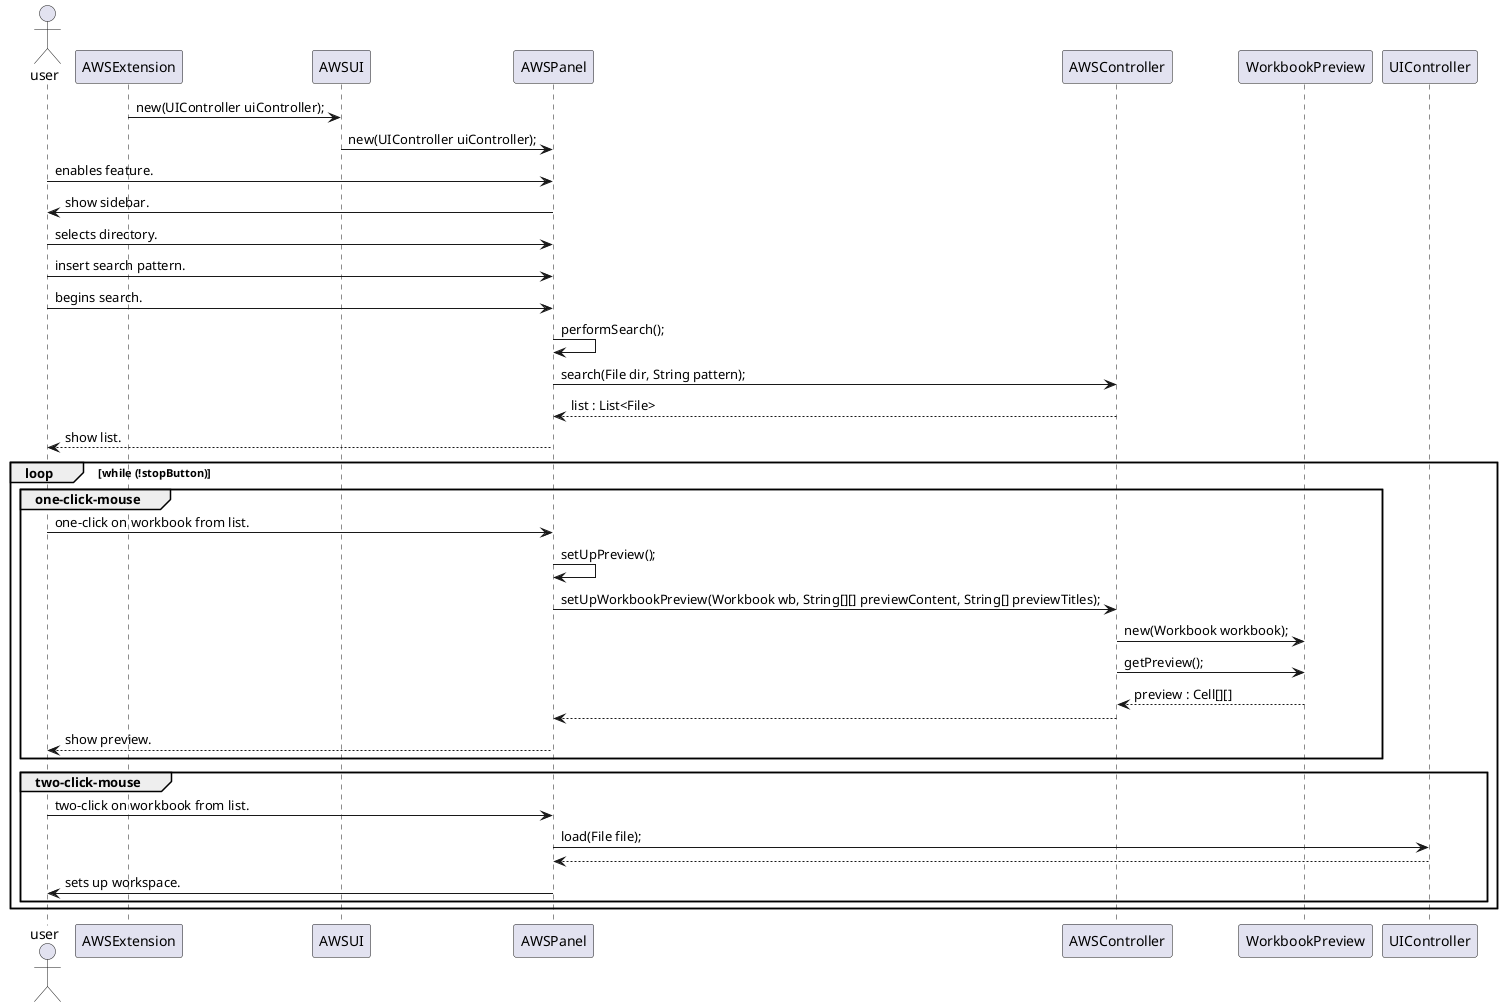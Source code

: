   @startuml doc-files/ipc02.2_sequence_diagram.png

  actor user

  participant AWSExtension as ex
  participant AWSUI as ui
  participant AWSPanel as panel
  participant  AWSController as cont
  participant  WorkbookPreview as p
	participant UIController as uicont


ex-> ui : new(UIController uiController);
ui -> panel : new(UIController uiController);
user -> panel : enables feature.
user <-panel : show sidebar.
user ->panel : selects directory.
user ->panel : insert search pattern.
user ->panel : begins search.
panel -> panel : performSearch();
panel -> cont : search(File dir, String pattern);
panel <-- cont : list : List<File>
user <--panel : show list.

loop while (!stopButton)
group one-click-mouse
user->panel : one-click on workbook from list.
panel -> panel : setUpPreview();
panel -> cont : setUpWorkbookPreview(Workbook wb, String[][] previewContent, String[] previewTitles);
cont -> p : new(Workbook workbook);
cont -> p : getPreview();
cont <-- p : preview : Cell[][]
panel <-- cont:
user <-- panel : show preview.
end

group two-click-mouse
user->panel : two-click on workbook from list.
panel -> uicont : load(File file);
panel <--uicont :
user <- panel : sets up workspace.
end
end loop

  @enduml
